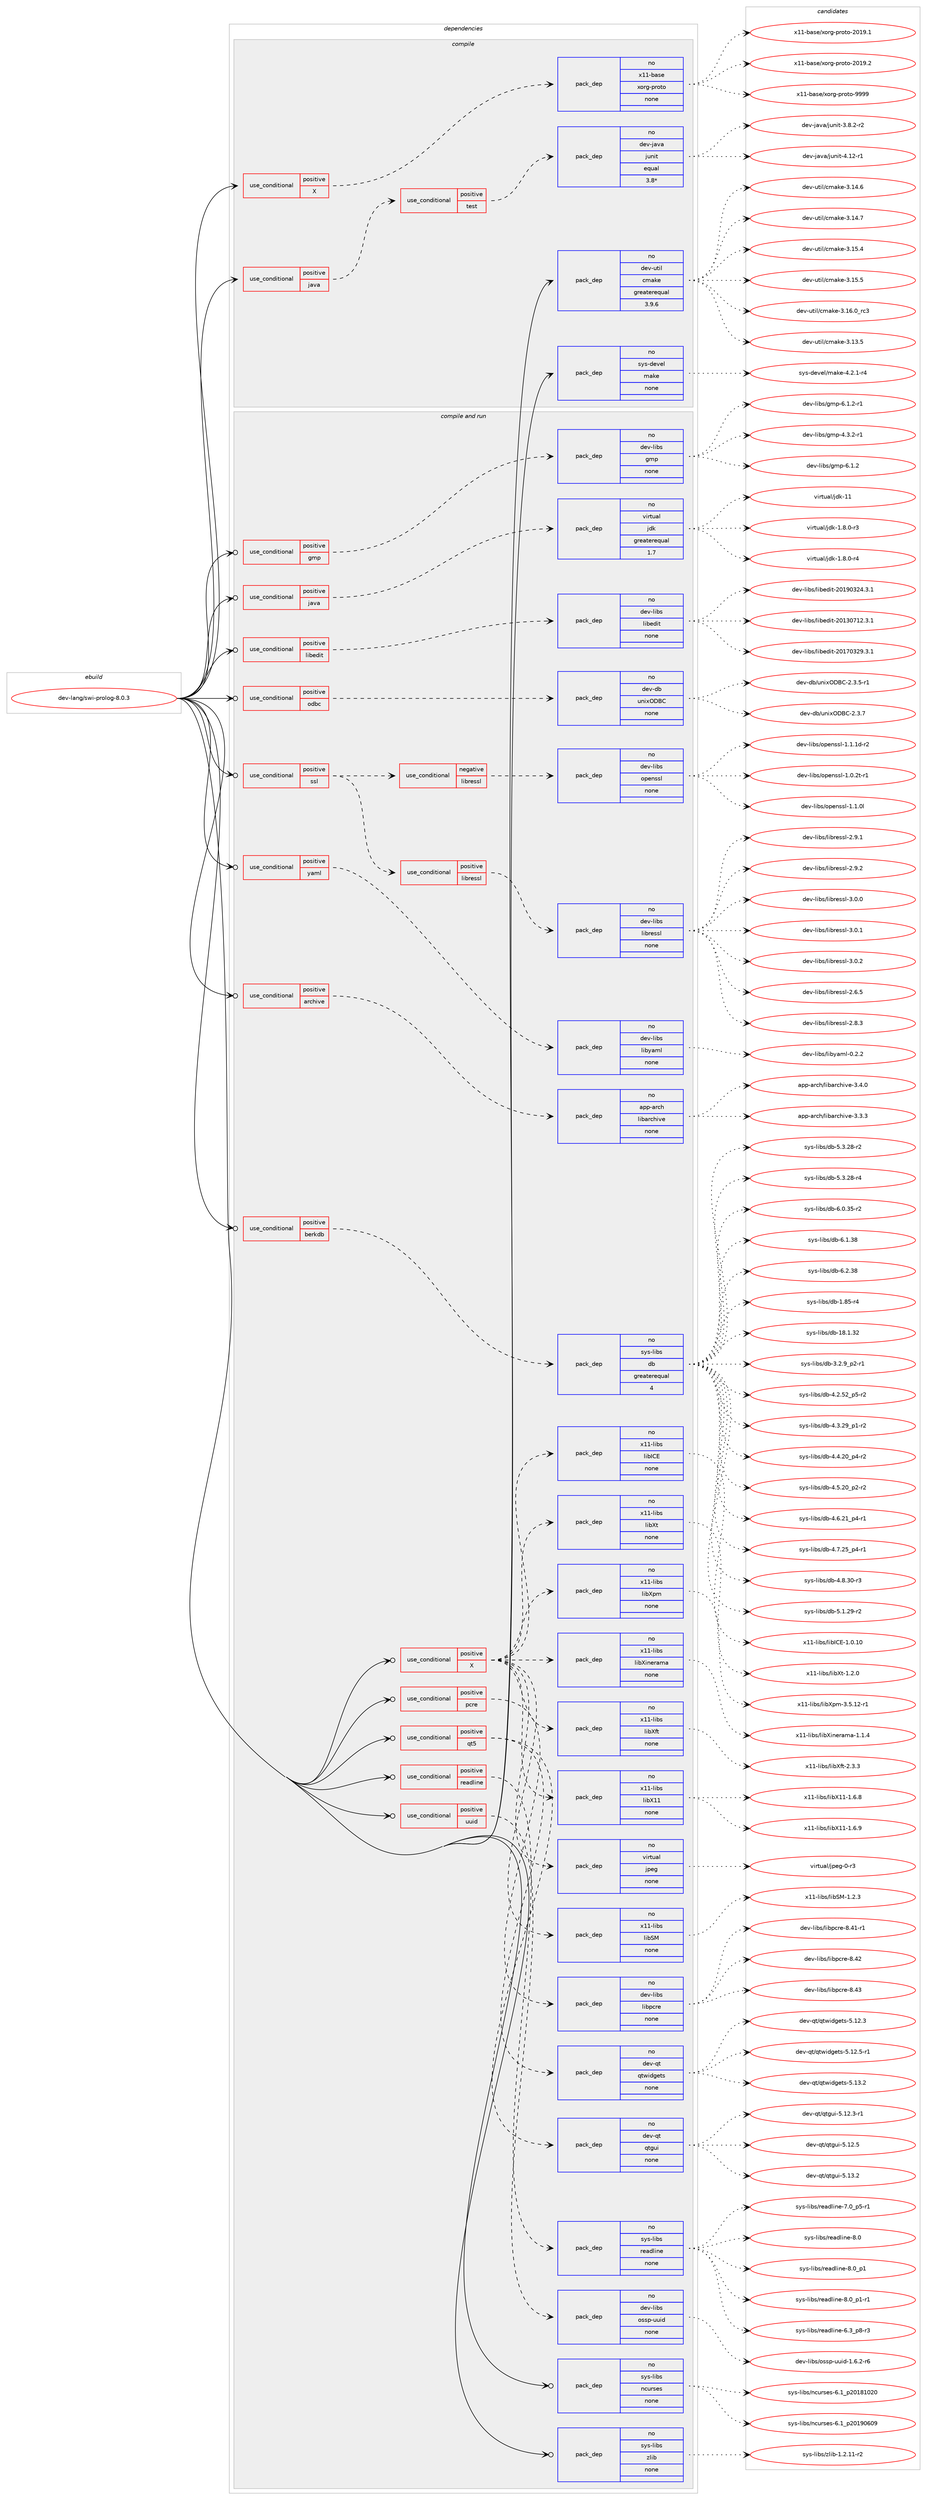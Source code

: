 digraph prolog {

# *************
# Graph options
# *************

newrank=true;
concentrate=true;
compound=true;
graph [rankdir=LR,fontname=Helvetica,fontsize=10,ranksep=1.5];#, ranksep=2.5, nodesep=0.2];
edge  [arrowhead=vee];
node  [fontname=Helvetica,fontsize=10];

# **********
# The ebuild
# **********

subgraph cluster_leftcol {
color=gray;
rank=same;
label=<<i>ebuild</i>>;
id [label="dev-lang/swi-prolog-8.0.3", color=red, width=4, href="../dev-lang/swi-prolog-8.0.3.svg"];
}

# ****************
# The dependencies
# ****************

subgraph cluster_midcol {
color=gray;
label=<<i>dependencies</i>>;
subgraph cluster_compile {
fillcolor="#eeeeee";
style=filled;
label=<<i>compile</i>>;
subgraph cond130826 {
dependency561659 [label=<<TABLE BORDER="0" CELLBORDER="1" CELLSPACING="0" CELLPADDING="4"><TR><TD ROWSPAN="3" CELLPADDING="10">use_conditional</TD></TR><TR><TD>positive</TD></TR><TR><TD>X</TD></TR></TABLE>>, shape=none, color=red];
subgraph pack419495 {
dependency561660 [label=<<TABLE BORDER="0" CELLBORDER="1" CELLSPACING="0" CELLPADDING="4" WIDTH="220"><TR><TD ROWSPAN="6" CELLPADDING="30">pack_dep</TD></TR><TR><TD WIDTH="110">no</TD></TR><TR><TD>x11-base</TD></TR><TR><TD>xorg-proto</TD></TR><TR><TD>none</TD></TR><TR><TD></TD></TR></TABLE>>, shape=none, color=blue];
}
dependency561659:e -> dependency561660:w [weight=20,style="dashed",arrowhead="vee"];
}
id:e -> dependency561659:w [weight=20,style="solid",arrowhead="vee"];
subgraph cond130827 {
dependency561661 [label=<<TABLE BORDER="0" CELLBORDER="1" CELLSPACING="0" CELLPADDING="4"><TR><TD ROWSPAN="3" CELLPADDING="10">use_conditional</TD></TR><TR><TD>positive</TD></TR><TR><TD>java</TD></TR></TABLE>>, shape=none, color=red];
subgraph cond130828 {
dependency561662 [label=<<TABLE BORDER="0" CELLBORDER="1" CELLSPACING="0" CELLPADDING="4"><TR><TD ROWSPAN="3" CELLPADDING="10">use_conditional</TD></TR><TR><TD>positive</TD></TR><TR><TD>test</TD></TR></TABLE>>, shape=none, color=red];
subgraph pack419496 {
dependency561663 [label=<<TABLE BORDER="0" CELLBORDER="1" CELLSPACING="0" CELLPADDING="4" WIDTH="220"><TR><TD ROWSPAN="6" CELLPADDING="30">pack_dep</TD></TR><TR><TD WIDTH="110">no</TD></TR><TR><TD>dev-java</TD></TR><TR><TD>junit</TD></TR><TR><TD>equal</TD></TR><TR><TD>3.8*</TD></TR></TABLE>>, shape=none, color=blue];
}
dependency561662:e -> dependency561663:w [weight=20,style="dashed",arrowhead="vee"];
}
dependency561661:e -> dependency561662:w [weight=20,style="dashed",arrowhead="vee"];
}
id:e -> dependency561661:w [weight=20,style="solid",arrowhead="vee"];
subgraph pack419497 {
dependency561664 [label=<<TABLE BORDER="0" CELLBORDER="1" CELLSPACING="0" CELLPADDING="4" WIDTH="220"><TR><TD ROWSPAN="6" CELLPADDING="30">pack_dep</TD></TR><TR><TD WIDTH="110">no</TD></TR><TR><TD>dev-util</TD></TR><TR><TD>cmake</TD></TR><TR><TD>greaterequal</TD></TR><TR><TD>3.9.6</TD></TR></TABLE>>, shape=none, color=blue];
}
id:e -> dependency561664:w [weight=20,style="solid",arrowhead="vee"];
subgraph pack419498 {
dependency561665 [label=<<TABLE BORDER="0" CELLBORDER="1" CELLSPACING="0" CELLPADDING="4" WIDTH="220"><TR><TD ROWSPAN="6" CELLPADDING="30">pack_dep</TD></TR><TR><TD WIDTH="110">no</TD></TR><TR><TD>sys-devel</TD></TR><TR><TD>make</TD></TR><TR><TD>none</TD></TR><TR><TD></TD></TR></TABLE>>, shape=none, color=blue];
}
id:e -> dependency561665:w [weight=20,style="solid",arrowhead="vee"];
}
subgraph cluster_compileandrun {
fillcolor="#eeeeee";
style=filled;
label=<<i>compile and run</i>>;
subgraph cond130829 {
dependency561666 [label=<<TABLE BORDER="0" CELLBORDER="1" CELLSPACING="0" CELLPADDING="4"><TR><TD ROWSPAN="3" CELLPADDING="10">use_conditional</TD></TR><TR><TD>positive</TD></TR><TR><TD>X</TD></TR></TABLE>>, shape=none, color=red];
subgraph pack419499 {
dependency561667 [label=<<TABLE BORDER="0" CELLBORDER="1" CELLSPACING="0" CELLPADDING="4" WIDTH="220"><TR><TD ROWSPAN="6" CELLPADDING="30">pack_dep</TD></TR><TR><TD WIDTH="110">no</TD></TR><TR><TD>virtual</TD></TR><TR><TD>jpeg</TD></TR><TR><TD>none</TD></TR><TR><TD></TD></TR></TABLE>>, shape=none, color=blue];
}
dependency561666:e -> dependency561667:w [weight=20,style="dashed",arrowhead="vee"];
subgraph pack419500 {
dependency561668 [label=<<TABLE BORDER="0" CELLBORDER="1" CELLSPACING="0" CELLPADDING="4" WIDTH="220"><TR><TD ROWSPAN="6" CELLPADDING="30">pack_dep</TD></TR><TR><TD WIDTH="110">no</TD></TR><TR><TD>x11-libs</TD></TR><TR><TD>libX11</TD></TR><TR><TD>none</TD></TR><TR><TD></TD></TR></TABLE>>, shape=none, color=blue];
}
dependency561666:e -> dependency561668:w [weight=20,style="dashed",arrowhead="vee"];
subgraph pack419501 {
dependency561669 [label=<<TABLE BORDER="0" CELLBORDER="1" CELLSPACING="0" CELLPADDING="4" WIDTH="220"><TR><TD ROWSPAN="6" CELLPADDING="30">pack_dep</TD></TR><TR><TD WIDTH="110">no</TD></TR><TR><TD>x11-libs</TD></TR><TR><TD>libXft</TD></TR><TR><TD>none</TD></TR><TR><TD></TD></TR></TABLE>>, shape=none, color=blue];
}
dependency561666:e -> dependency561669:w [weight=20,style="dashed",arrowhead="vee"];
subgraph pack419502 {
dependency561670 [label=<<TABLE BORDER="0" CELLBORDER="1" CELLSPACING="0" CELLPADDING="4" WIDTH="220"><TR><TD ROWSPAN="6" CELLPADDING="30">pack_dep</TD></TR><TR><TD WIDTH="110">no</TD></TR><TR><TD>x11-libs</TD></TR><TR><TD>libXinerama</TD></TR><TR><TD>none</TD></TR><TR><TD></TD></TR></TABLE>>, shape=none, color=blue];
}
dependency561666:e -> dependency561670:w [weight=20,style="dashed",arrowhead="vee"];
subgraph pack419503 {
dependency561671 [label=<<TABLE BORDER="0" CELLBORDER="1" CELLSPACING="0" CELLPADDING="4" WIDTH="220"><TR><TD ROWSPAN="6" CELLPADDING="30">pack_dep</TD></TR><TR><TD WIDTH="110">no</TD></TR><TR><TD>x11-libs</TD></TR><TR><TD>libXpm</TD></TR><TR><TD>none</TD></TR><TR><TD></TD></TR></TABLE>>, shape=none, color=blue];
}
dependency561666:e -> dependency561671:w [weight=20,style="dashed",arrowhead="vee"];
subgraph pack419504 {
dependency561672 [label=<<TABLE BORDER="0" CELLBORDER="1" CELLSPACING="0" CELLPADDING="4" WIDTH="220"><TR><TD ROWSPAN="6" CELLPADDING="30">pack_dep</TD></TR><TR><TD WIDTH="110">no</TD></TR><TR><TD>x11-libs</TD></TR><TR><TD>libXt</TD></TR><TR><TD>none</TD></TR><TR><TD></TD></TR></TABLE>>, shape=none, color=blue];
}
dependency561666:e -> dependency561672:w [weight=20,style="dashed",arrowhead="vee"];
subgraph pack419505 {
dependency561673 [label=<<TABLE BORDER="0" CELLBORDER="1" CELLSPACING="0" CELLPADDING="4" WIDTH="220"><TR><TD ROWSPAN="6" CELLPADDING="30">pack_dep</TD></TR><TR><TD WIDTH="110">no</TD></TR><TR><TD>x11-libs</TD></TR><TR><TD>libICE</TD></TR><TR><TD>none</TD></TR><TR><TD></TD></TR></TABLE>>, shape=none, color=blue];
}
dependency561666:e -> dependency561673:w [weight=20,style="dashed",arrowhead="vee"];
subgraph pack419506 {
dependency561674 [label=<<TABLE BORDER="0" CELLBORDER="1" CELLSPACING="0" CELLPADDING="4" WIDTH="220"><TR><TD ROWSPAN="6" CELLPADDING="30">pack_dep</TD></TR><TR><TD WIDTH="110">no</TD></TR><TR><TD>x11-libs</TD></TR><TR><TD>libSM</TD></TR><TR><TD>none</TD></TR><TR><TD></TD></TR></TABLE>>, shape=none, color=blue];
}
dependency561666:e -> dependency561674:w [weight=20,style="dashed",arrowhead="vee"];
}
id:e -> dependency561666:w [weight=20,style="solid",arrowhead="odotvee"];
subgraph cond130830 {
dependency561675 [label=<<TABLE BORDER="0" CELLBORDER="1" CELLSPACING="0" CELLPADDING="4"><TR><TD ROWSPAN="3" CELLPADDING="10">use_conditional</TD></TR><TR><TD>positive</TD></TR><TR><TD>archive</TD></TR></TABLE>>, shape=none, color=red];
subgraph pack419507 {
dependency561676 [label=<<TABLE BORDER="0" CELLBORDER="1" CELLSPACING="0" CELLPADDING="4" WIDTH="220"><TR><TD ROWSPAN="6" CELLPADDING="30">pack_dep</TD></TR><TR><TD WIDTH="110">no</TD></TR><TR><TD>app-arch</TD></TR><TR><TD>libarchive</TD></TR><TR><TD>none</TD></TR><TR><TD></TD></TR></TABLE>>, shape=none, color=blue];
}
dependency561675:e -> dependency561676:w [weight=20,style="dashed",arrowhead="vee"];
}
id:e -> dependency561675:w [weight=20,style="solid",arrowhead="odotvee"];
subgraph cond130831 {
dependency561677 [label=<<TABLE BORDER="0" CELLBORDER="1" CELLSPACING="0" CELLPADDING="4"><TR><TD ROWSPAN="3" CELLPADDING="10">use_conditional</TD></TR><TR><TD>positive</TD></TR><TR><TD>berkdb</TD></TR></TABLE>>, shape=none, color=red];
subgraph pack419508 {
dependency561678 [label=<<TABLE BORDER="0" CELLBORDER="1" CELLSPACING="0" CELLPADDING="4" WIDTH="220"><TR><TD ROWSPAN="6" CELLPADDING="30">pack_dep</TD></TR><TR><TD WIDTH="110">no</TD></TR><TR><TD>sys-libs</TD></TR><TR><TD>db</TD></TR><TR><TD>greaterequal</TD></TR><TR><TD>4</TD></TR></TABLE>>, shape=none, color=blue];
}
dependency561677:e -> dependency561678:w [weight=20,style="dashed",arrowhead="vee"];
}
id:e -> dependency561677:w [weight=20,style="solid",arrowhead="odotvee"];
subgraph cond130832 {
dependency561679 [label=<<TABLE BORDER="0" CELLBORDER="1" CELLSPACING="0" CELLPADDING="4"><TR><TD ROWSPAN="3" CELLPADDING="10">use_conditional</TD></TR><TR><TD>positive</TD></TR><TR><TD>gmp</TD></TR></TABLE>>, shape=none, color=red];
subgraph pack419509 {
dependency561680 [label=<<TABLE BORDER="0" CELLBORDER="1" CELLSPACING="0" CELLPADDING="4" WIDTH="220"><TR><TD ROWSPAN="6" CELLPADDING="30">pack_dep</TD></TR><TR><TD WIDTH="110">no</TD></TR><TR><TD>dev-libs</TD></TR><TR><TD>gmp</TD></TR><TR><TD>none</TD></TR><TR><TD></TD></TR></TABLE>>, shape=none, color=blue];
}
dependency561679:e -> dependency561680:w [weight=20,style="dashed",arrowhead="vee"];
}
id:e -> dependency561679:w [weight=20,style="solid",arrowhead="odotvee"];
subgraph cond130833 {
dependency561681 [label=<<TABLE BORDER="0" CELLBORDER="1" CELLSPACING="0" CELLPADDING="4"><TR><TD ROWSPAN="3" CELLPADDING="10">use_conditional</TD></TR><TR><TD>positive</TD></TR><TR><TD>java</TD></TR></TABLE>>, shape=none, color=red];
subgraph pack419510 {
dependency561682 [label=<<TABLE BORDER="0" CELLBORDER="1" CELLSPACING="0" CELLPADDING="4" WIDTH="220"><TR><TD ROWSPAN="6" CELLPADDING="30">pack_dep</TD></TR><TR><TD WIDTH="110">no</TD></TR><TR><TD>virtual</TD></TR><TR><TD>jdk</TD></TR><TR><TD>greaterequal</TD></TR><TR><TD>1.7</TD></TR></TABLE>>, shape=none, color=blue];
}
dependency561681:e -> dependency561682:w [weight=20,style="dashed",arrowhead="vee"];
}
id:e -> dependency561681:w [weight=20,style="solid",arrowhead="odotvee"];
subgraph cond130834 {
dependency561683 [label=<<TABLE BORDER="0" CELLBORDER="1" CELLSPACING="0" CELLPADDING="4"><TR><TD ROWSPAN="3" CELLPADDING="10">use_conditional</TD></TR><TR><TD>positive</TD></TR><TR><TD>libedit</TD></TR></TABLE>>, shape=none, color=red];
subgraph pack419511 {
dependency561684 [label=<<TABLE BORDER="0" CELLBORDER="1" CELLSPACING="0" CELLPADDING="4" WIDTH="220"><TR><TD ROWSPAN="6" CELLPADDING="30">pack_dep</TD></TR><TR><TD WIDTH="110">no</TD></TR><TR><TD>dev-libs</TD></TR><TR><TD>libedit</TD></TR><TR><TD>none</TD></TR><TR><TD></TD></TR></TABLE>>, shape=none, color=blue];
}
dependency561683:e -> dependency561684:w [weight=20,style="dashed",arrowhead="vee"];
}
id:e -> dependency561683:w [weight=20,style="solid",arrowhead="odotvee"];
subgraph cond130835 {
dependency561685 [label=<<TABLE BORDER="0" CELLBORDER="1" CELLSPACING="0" CELLPADDING="4"><TR><TD ROWSPAN="3" CELLPADDING="10">use_conditional</TD></TR><TR><TD>positive</TD></TR><TR><TD>odbc</TD></TR></TABLE>>, shape=none, color=red];
subgraph pack419512 {
dependency561686 [label=<<TABLE BORDER="0" CELLBORDER="1" CELLSPACING="0" CELLPADDING="4" WIDTH="220"><TR><TD ROWSPAN="6" CELLPADDING="30">pack_dep</TD></TR><TR><TD WIDTH="110">no</TD></TR><TR><TD>dev-db</TD></TR><TR><TD>unixODBC</TD></TR><TR><TD>none</TD></TR><TR><TD></TD></TR></TABLE>>, shape=none, color=blue];
}
dependency561685:e -> dependency561686:w [weight=20,style="dashed",arrowhead="vee"];
}
id:e -> dependency561685:w [weight=20,style="solid",arrowhead="odotvee"];
subgraph cond130836 {
dependency561687 [label=<<TABLE BORDER="0" CELLBORDER="1" CELLSPACING="0" CELLPADDING="4"><TR><TD ROWSPAN="3" CELLPADDING="10">use_conditional</TD></TR><TR><TD>positive</TD></TR><TR><TD>pcre</TD></TR></TABLE>>, shape=none, color=red];
subgraph pack419513 {
dependency561688 [label=<<TABLE BORDER="0" CELLBORDER="1" CELLSPACING="0" CELLPADDING="4" WIDTH="220"><TR><TD ROWSPAN="6" CELLPADDING="30">pack_dep</TD></TR><TR><TD WIDTH="110">no</TD></TR><TR><TD>dev-libs</TD></TR><TR><TD>libpcre</TD></TR><TR><TD>none</TD></TR><TR><TD></TD></TR></TABLE>>, shape=none, color=blue];
}
dependency561687:e -> dependency561688:w [weight=20,style="dashed",arrowhead="vee"];
}
id:e -> dependency561687:w [weight=20,style="solid",arrowhead="odotvee"];
subgraph cond130837 {
dependency561689 [label=<<TABLE BORDER="0" CELLBORDER="1" CELLSPACING="0" CELLPADDING="4"><TR><TD ROWSPAN="3" CELLPADDING="10">use_conditional</TD></TR><TR><TD>positive</TD></TR><TR><TD>qt5</TD></TR></TABLE>>, shape=none, color=red];
subgraph pack419514 {
dependency561690 [label=<<TABLE BORDER="0" CELLBORDER="1" CELLSPACING="0" CELLPADDING="4" WIDTH="220"><TR><TD ROWSPAN="6" CELLPADDING="30">pack_dep</TD></TR><TR><TD WIDTH="110">no</TD></TR><TR><TD>dev-qt</TD></TR><TR><TD>qtwidgets</TD></TR><TR><TD>none</TD></TR><TR><TD></TD></TR></TABLE>>, shape=none, color=blue];
}
dependency561689:e -> dependency561690:w [weight=20,style="dashed",arrowhead="vee"];
subgraph pack419515 {
dependency561691 [label=<<TABLE BORDER="0" CELLBORDER="1" CELLSPACING="0" CELLPADDING="4" WIDTH="220"><TR><TD ROWSPAN="6" CELLPADDING="30">pack_dep</TD></TR><TR><TD WIDTH="110">no</TD></TR><TR><TD>dev-qt</TD></TR><TR><TD>qtgui</TD></TR><TR><TD>none</TD></TR><TR><TD></TD></TR></TABLE>>, shape=none, color=blue];
}
dependency561689:e -> dependency561691:w [weight=20,style="dashed",arrowhead="vee"];
}
id:e -> dependency561689:w [weight=20,style="solid",arrowhead="odotvee"];
subgraph cond130838 {
dependency561692 [label=<<TABLE BORDER="0" CELLBORDER="1" CELLSPACING="0" CELLPADDING="4"><TR><TD ROWSPAN="3" CELLPADDING="10">use_conditional</TD></TR><TR><TD>positive</TD></TR><TR><TD>readline</TD></TR></TABLE>>, shape=none, color=red];
subgraph pack419516 {
dependency561693 [label=<<TABLE BORDER="0" CELLBORDER="1" CELLSPACING="0" CELLPADDING="4" WIDTH="220"><TR><TD ROWSPAN="6" CELLPADDING="30">pack_dep</TD></TR><TR><TD WIDTH="110">no</TD></TR><TR><TD>sys-libs</TD></TR><TR><TD>readline</TD></TR><TR><TD>none</TD></TR><TR><TD></TD></TR></TABLE>>, shape=none, color=blue];
}
dependency561692:e -> dependency561693:w [weight=20,style="dashed",arrowhead="vee"];
}
id:e -> dependency561692:w [weight=20,style="solid",arrowhead="odotvee"];
subgraph cond130839 {
dependency561694 [label=<<TABLE BORDER="0" CELLBORDER="1" CELLSPACING="0" CELLPADDING="4"><TR><TD ROWSPAN="3" CELLPADDING="10">use_conditional</TD></TR><TR><TD>positive</TD></TR><TR><TD>ssl</TD></TR></TABLE>>, shape=none, color=red];
subgraph cond130840 {
dependency561695 [label=<<TABLE BORDER="0" CELLBORDER="1" CELLSPACING="0" CELLPADDING="4"><TR><TD ROWSPAN="3" CELLPADDING="10">use_conditional</TD></TR><TR><TD>negative</TD></TR><TR><TD>libressl</TD></TR></TABLE>>, shape=none, color=red];
subgraph pack419517 {
dependency561696 [label=<<TABLE BORDER="0" CELLBORDER="1" CELLSPACING="0" CELLPADDING="4" WIDTH="220"><TR><TD ROWSPAN="6" CELLPADDING="30">pack_dep</TD></TR><TR><TD WIDTH="110">no</TD></TR><TR><TD>dev-libs</TD></TR><TR><TD>openssl</TD></TR><TR><TD>none</TD></TR><TR><TD></TD></TR></TABLE>>, shape=none, color=blue];
}
dependency561695:e -> dependency561696:w [weight=20,style="dashed",arrowhead="vee"];
}
dependency561694:e -> dependency561695:w [weight=20,style="dashed",arrowhead="vee"];
subgraph cond130841 {
dependency561697 [label=<<TABLE BORDER="0" CELLBORDER="1" CELLSPACING="0" CELLPADDING="4"><TR><TD ROWSPAN="3" CELLPADDING="10">use_conditional</TD></TR><TR><TD>positive</TD></TR><TR><TD>libressl</TD></TR></TABLE>>, shape=none, color=red];
subgraph pack419518 {
dependency561698 [label=<<TABLE BORDER="0" CELLBORDER="1" CELLSPACING="0" CELLPADDING="4" WIDTH="220"><TR><TD ROWSPAN="6" CELLPADDING="30">pack_dep</TD></TR><TR><TD WIDTH="110">no</TD></TR><TR><TD>dev-libs</TD></TR><TR><TD>libressl</TD></TR><TR><TD>none</TD></TR><TR><TD></TD></TR></TABLE>>, shape=none, color=blue];
}
dependency561697:e -> dependency561698:w [weight=20,style="dashed",arrowhead="vee"];
}
dependency561694:e -> dependency561697:w [weight=20,style="dashed",arrowhead="vee"];
}
id:e -> dependency561694:w [weight=20,style="solid",arrowhead="odotvee"];
subgraph cond130842 {
dependency561699 [label=<<TABLE BORDER="0" CELLBORDER="1" CELLSPACING="0" CELLPADDING="4"><TR><TD ROWSPAN="3" CELLPADDING="10">use_conditional</TD></TR><TR><TD>positive</TD></TR><TR><TD>uuid</TD></TR></TABLE>>, shape=none, color=red];
subgraph pack419519 {
dependency561700 [label=<<TABLE BORDER="0" CELLBORDER="1" CELLSPACING="0" CELLPADDING="4" WIDTH="220"><TR><TD ROWSPAN="6" CELLPADDING="30">pack_dep</TD></TR><TR><TD WIDTH="110">no</TD></TR><TR><TD>dev-libs</TD></TR><TR><TD>ossp-uuid</TD></TR><TR><TD>none</TD></TR><TR><TD></TD></TR></TABLE>>, shape=none, color=blue];
}
dependency561699:e -> dependency561700:w [weight=20,style="dashed",arrowhead="vee"];
}
id:e -> dependency561699:w [weight=20,style="solid",arrowhead="odotvee"];
subgraph cond130843 {
dependency561701 [label=<<TABLE BORDER="0" CELLBORDER="1" CELLSPACING="0" CELLPADDING="4"><TR><TD ROWSPAN="3" CELLPADDING="10">use_conditional</TD></TR><TR><TD>positive</TD></TR><TR><TD>yaml</TD></TR></TABLE>>, shape=none, color=red];
subgraph pack419520 {
dependency561702 [label=<<TABLE BORDER="0" CELLBORDER="1" CELLSPACING="0" CELLPADDING="4" WIDTH="220"><TR><TD ROWSPAN="6" CELLPADDING="30">pack_dep</TD></TR><TR><TD WIDTH="110">no</TD></TR><TR><TD>dev-libs</TD></TR><TR><TD>libyaml</TD></TR><TR><TD>none</TD></TR><TR><TD></TD></TR></TABLE>>, shape=none, color=blue];
}
dependency561701:e -> dependency561702:w [weight=20,style="dashed",arrowhead="vee"];
}
id:e -> dependency561701:w [weight=20,style="solid",arrowhead="odotvee"];
subgraph pack419521 {
dependency561703 [label=<<TABLE BORDER="0" CELLBORDER="1" CELLSPACING="0" CELLPADDING="4" WIDTH="220"><TR><TD ROWSPAN="6" CELLPADDING="30">pack_dep</TD></TR><TR><TD WIDTH="110">no</TD></TR><TR><TD>sys-libs</TD></TR><TR><TD>ncurses</TD></TR><TR><TD>none</TD></TR><TR><TD></TD></TR></TABLE>>, shape=none, color=blue];
}
id:e -> dependency561703:w [weight=20,style="solid",arrowhead="odotvee"];
subgraph pack419522 {
dependency561704 [label=<<TABLE BORDER="0" CELLBORDER="1" CELLSPACING="0" CELLPADDING="4" WIDTH="220"><TR><TD ROWSPAN="6" CELLPADDING="30">pack_dep</TD></TR><TR><TD WIDTH="110">no</TD></TR><TR><TD>sys-libs</TD></TR><TR><TD>zlib</TD></TR><TR><TD>none</TD></TR><TR><TD></TD></TR></TABLE>>, shape=none, color=blue];
}
id:e -> dependency561704:w [weight=20,style="solid",arrowhead="odotvee"];
}
subgraph cluster_run {
fillcolor="#eeeeee";
style=filled;
label=<<i>run</i>>;
}
}

# **************
# The candidates
# **************

subgraph cluster_choices {
rank=same;
color=gray;
label=<<i>candidates</i>>;

subgraph choice419495 {
color=black;
nodesep=1;
choice1204949459897115101471201111141034511211411111611145504849574649 [label="x11-base/xorg-proto-2019.1", color=red, width=4,href="../x11-base/xorg-proto-2019.1.svg"];
choice1204949459897115101471201111141034511211411111611145504849574650 [label="x11-base/xorg-proto-2019.2", color=red, width=4,href="../x11-base/xorg-proto-2019.2.svg"];
choice120494945989711510147120111114103451121141111161114557575757 [label="x11-base/xorg-proto-9999", color=red, width=4,href="../x11-base/xorg-proto-9999.svg"];
dependency561660:e -> choice1204949459897115101471201111141034511211411111611145504849574649:w [style=dotted,weight="100"];
dependency561660:e -> choice1204949459897115101471201111141034511211411111611145504849574650:w [style=dotted,weight="100"];
dependency561660:e -> choice120494945989711510147120111114103451121141111161114557575757:w [style=dotted,weight="100"];
}
subgraph choice419496 {
color=black;
nodesep=1;
choice100101118451069711897471061171101051164551465646504511450 [label="dev-java/junit-3.8.2-r2", color=red, width=4,href="../dev-java/junit-3.8.2-r2.svg"];
choice1001011184510697118974710611711010511645524649504511449 [label="dev-java/junit-4.12-r1", color=red, width=4,href="../dev-java/junit-4.12-r1.svg"];
dependency561663:e -> choice100101118451069711897471061171101051164551465646504511450:w [style=dotted,weight="100"];
dependency561663:e -> choice1001011184510697118974710611711010511645524649504511449:w [style=dotted,weight="100"];
}
subgraph choice419497 {
color=black;
nodesep=1;
choice1001011184511711610510847991099710710145514649514653 [label="dev-util/cmake-3.13.5", color=red, width=4,href="../dev-util/cmake-3.13.5.svg"];
choice1001011184511711610510847991099710710145514649524654 [label="dev-util/cmake-3.14.6", color=red, width=4,href="../dev-util/cmake-3.14.6.svg"];
choice1001011184511711610510847991099710710145514649524655 [label="dev-util/cmake-3.14.7", color=red, width=4,href="../dev-util/cmake-3.14.7.svg"];
choice1001011184511711610510847991099710710145514649534652 [label="dev-util/cmake-3.15.4", color=red, width=4,href="../dev-util/cmake-3.15.4.svg"];
choice1001011184511711610510847991099710710145514649534653 [label="dev-util/cmake-3.15.5", color=red, width=4,href="../dev-util/cmake-3.15.5.svg"];
choice1001011184511711610510847991099710710145514649544648951149951 [label="dev-util/cmake-3.16.0_rc3", color=red, width=4,href="../dev-util/cmake-3.16.0_rc3.svg"];
dependency561664:e -> choice1001011184511711610510847991099710710145514649514653:w [style=dotted,weight="100"];
dependency561664:e -> choice1001011184511711610510847991099710710145514649524654:w [style=dotted,weight="100"];
dependency561664:e -> choice1001011184511711610510847991099710710145514649524655:w [style=dotted,weight="100"];
dependency561664:e -> choice1001011184511711610510847991099710710145514649534652:w [style=dotted,weight="100"];
dependency561664:e -> choice1001011184511711610510847991099710710145514649534653:w [style=dotted,weight="100"];
dependency561664:e -> choice1001011184511711610510847991099710710145514649544648951149951:w [style=dotted,weight="100"];
}
subgraph choice419498 {
color=black;
nodesep=1;
choice1151211154510010111810110847109971071014552465046494511452 [label="sys-devel/make-4.2.1-r4", color=red, width=4,href="../sys-devel/make-4.2.1-r4.svg"];
dependency561665:e -> choice1151211154510010111810110847109971071014552465046494511452:w [style=dotted,weight="100"];
}
subgraph choice419499 {
color=black;
nodesep=1;
choice118105114116117971084710611210110345484511451 [label="virtual/jpeg-0-r3", color=red, width=4,href="../virtual/jpeg-0-r3.svg"];
dependency561667:e -> choice118105114116117971084710611210110345484511451:w [style=dotted,weight="100"];
}
subgraph choice419500 {
color=black;
nodesep=1;
choice120494945108105981154710810598884949454946544656 [label="x11-libs/libX11-1.6.8", color=red, width=4,href="../x11-libs/libX11-1.6.8.svg"];
choice120494945108105981154710810598884949454946544657 [label="x11-libs/libX11-1.6.9", color=red, width=4,href="../x11-libs/libX11-1.6.9.svg"];
dependency561668:e -> choice120494945108105981154710810598884949454946544656:w [style=dotted,weight="100"];
dependency561668:e -> choice120494945108105981154710810598884949454946544657:w [style=dotted,weight="100"];
}
subgraph choice419501 {
color=black;
nodesep=1;
choice12049494510810598115471081059888102116455046514651 [label="x11-libs/libXft-2.3.3", color=red, width=4,href="../x11-libs/libXft-2.3.3.svg"];
dependency561669:e -> choice12049494510810598115471081059888102116455046514651:w [style=dotted,weight="100"];
}
subgraph choice419502 {
color=black;
nodesep=1;
choice120494945108105981154710810598881051101011149710997454946494652 [label="x11-libs/libXinerama-1.1.4", color=red, width=4,href="../x11-libs/libXinerama-1.1.4.svg"];
dependency561670:e -> choice120494945108105981154710810598881051101011149710997454946494652:w [style=dotted,weight="100"];
}
subgraph choice419503 {
color=black;
nodesep=1;
choice12049494510810598115471081059888112109455146534649504511449 [label="x11-libs/libXpm-3.5.12-r1", color=red, width=4,href="../x11-libs/libXpm-3.5.12-r1.svg"];
dependency561671:e -> choice12049494510810598115471081059888112109455146534649504511449:w [style=dotted,weight="100"];
}
subgraph choice419504 {
color=black;
nodesep=1;
choice12049494510810598115471081059888116454946504648 [label="x11-libs/libXt-1.2.0", color=red, width=4,href="../x11-libs/libXt-1.2.0.svg"];
dependency561672:e -> choice12049494510810598115471081059888116454946504648:w [style=dotted,weight="100"];
}
subgraph choice419505 {
color=black;
nodesep=1;
choice12049494510810598115471081059873676945494648464948 [label="x11-libs/libICE-1.0.10", color=red, width=4,href="../x11-libs/libICE-1.0.10.svg"];
dependency561673:e -> choice12049494510810598115471081059873676945494648464948:w [style=dotted,weight="100"];
}
subgraph choice419506 {
color=black;
nodesep=1;
choice1204949451081059811547108105988377454946504651 [label="x11-libs/libSM-1.2.3", color=red, width=4,href="../x11-libs/libSM-1.2.3.svg"];
dependency561674:e -> choice1204949451081059811547108105988377454946504651:w [style=dotted,weight="100"];
}
subgraph choice419507 {
color=black;
nodesep=1;
choice9711211245971149910447108105989711499104105118101455146514651 [label="app-arch/libarchive-3.3.3", color=red, width=4,href="../app-arch/libarchive-3.3.3.svg"];
choice9711211245971149910447108105989711499104105118101455146524648 [label="app-arch/libarchive-3.4.0", color=red, width=4,href="../app-arch/libarchive-3.4.0.svg"];
dependency561676:e -> choice9711211245971149910447108105989711499104105118101455146514651:w [style=dotted,weight="100"];
dependency561676:e -> choice9711211245971149910447108105989711499104105118101455146524648:w [style=dotted,weight="100"];
}
subgraph choice419508 {
color=black;
nodesep=1;
choice1151211154510810598115471009845494656534511452 [label="sys-libs/db-1.85-r4", color=red, width=4,href="../sys-libs/db-1.85-r4.svg"];
choice115121115451081059811547100984549564649465150 [label="sys-libs/db-18.1.32", color=red, width=4,href="../sys-libs/db-18.1.32.svg"];
choice1151211154510810598115471009845514650465795112504511449 [label="sys-libs/db-3.2.9_p2-r1", color=red, width=4,href="../sys-libs/db-3.2.9_p2-r1.svg"];
choice115121115451081059811547100984552465046535095112534511450 [label="sys-libs/db-4.2.52_p5-r2", color=red, width=4,href="../sys-libs/db-4.2.52_p5-r2.svg"];
choice115121115451081059811547100984552465146505795112494511450 [label="sys-libs/db-4.3.29_p1-r2", color=red, width=4,href="../sys-libs/db-4.3.29_p1-r2.svg"];
choice115121115451081059811547100984552465246504895112524511450 [label="sys-libs/db-4.4.20_p4-r2", color=red, width=4,href="../sys-libs/db-4.4.20_p4-r2.svg"];
choice115121115451081059811547100984552465346504895112504511450 [label="sys-libs/db-4.5.20_p2-r2", color=red, width=4,href="../sys-libs/db-4.5.20_p2-r2.svg"];
choice115121115451081059811547100984552465446504995112524511449 [label="sys-libs/db-4.6.21_p4-r1", color=red, width=4,href="../sys-libs/db-4.6.21_p4-r1.svg"];
choice115121115451081059811547100984552465546505395112524511449 [label="sys-libs/db-4.7.25_p4-r1", color=red, width=4,href="../sys-libs/db-4.7.25_p4-r1.svg"];
choice11512111545108105981154710098455246564651484511451 [label="sys-libs/db-4.8.30-r3", color=red, width=4,href="../sys-libs/db-4.8.30-r3.svg"];
choice11512111545108105981154710098455346494650574511450 [label="sys-libs/db-5.1.29-r2", color=red, width=4,href="../sys-libs/db-5.1.29-r2.svg"];
choice11512111545108105981154710098455346514650564511450 [label="sys-libs/db-5.3.28-r2", color=red, width=4,href="../sys-libs/db-5.3.28-r2.svg"];
choice11512111545108105981154710098455346514650564511452 [label="sys-libs/db-5.3.28-r4", color=red, width=4,href="../sys-libs/db-5.3.28-r4.svg"];
choice11512111545108105981154710098455446484651534511450 [label="sys-libs/db-6.0.35-r2", color=red, width=4,href="../sys-libs/db-6.0.35-r2.svg"];
choice1151211154510810598115471009845544649465156 [label="sys-libs/db-6.1.38", color=red, width=4,href="../sys-libs/db-6.1.38.svg"];
choice1151211154510810598115471009845544650465156 [label="sys-libs/db-6.2.38", color=red, width=4,href="../sys-libs/db-6.2.38.svg"];
dependency561678:e -> choice1151211154510810598115471009845494656534511452:w [style=dotted,weight="100"];
dependency561678:e -> choice115121115451081059811547100984549564649465150:w [style=dotted,weight="100"];
dependency561678:e -> choice1151211154510810598115471009845514650465795112504511449:w [style=dotted,weight="100"];
dependency561678:e -> choice115121115451081059811547100984552465046535095112534511450:w [style=dotted,weight="100"];
dependency561678:e -> choice115121115451081059811547100984552465146505795112494511450:w [style=dotted,weight="100"];
dependency561678:e -> choice115121115451081059811547100984552465246504895112524511450:w [style=dotted,weight="100"];
dependency561678:e -> choice115121115451081059811547100984552465346504895112504511450:w [style=dotted,weight="100"];
dependency561678:e -> choice115121115451081059811547100984552465446504995112524511449:w [style=dotted,weight="100"];
dependency561678:e -> choice115121115451081059811547100984552465546505395112524511449:w [style=dotted,weight="100"];
dependency561678:e -> choice11512111545108105981154710098455246564651484511451:w [style=dotted,weight="100"];
dependency561678:e -> choice11512111545108105981154710098455346494650574511450:w [style=dotted,weight="100"];
dependency561678:e -> choice11512111545108105981154710098455346514650564511450:w [style=dotted,weight="100"];
dependency561678:e -> choice11512111545108105981154710098455346514650564511452:w [style=dotted,weight="100"];
dependency561678:e -> choice11512111545108105981154710098455446484651534511450:w [style=dotted,weight="100"];
dependency561678:e -> choice1151211154510810598115471009845544649465156:w [style=dotted,weight="100"];
dependency561678:e -> choice1151211154510810598115471009845544650465156:w [style=dotted,weight="100"];
}
subgraph choice419509 {
color=black;
nodesep=1;
choice1001011184510810598115471031091124552465146504511449 [label="dev-libs/gmp-4.3.2-r1", color=red, width=4,href="../dev-libs/gmp-4.3.2-r1.svg"];
choice100101118451081059811547103109112455446494650 [label="dev-libs/gmp-6.1.2", color=red, width=4,href="../dev-libs/gmp-6.1.2.svg"];
choice1001011184510810598115471031091124554464946504511449 [label="dev-libs/gmp-6.1.2-r1", color=red, width=4,href="../dev-libs/gmp-6.1.2-r1.svg"];
dependency561680:e -> choice1001011184510810598115471031091124552465146504511449:w [style=dotted,weight="100"];
dependency561680:e -> choice100101118451081059811547103109112455446494650:w [style=dotted,weight="100"];
dependency561680:e -> choice1001011184510810598115471031091124554464946504511449:w [style=dotted,weight="100"];
}
subgraph choice419510 {
color=black;
nodesep=1;
choice11810511411611797108471061001074549465646484511451 [label="virtual/jdk-1.8.0-r3", color=red, width=4,href="../virtual/jdk-1.8.0-r3.svg"];
choice11810511411611797108471061001074549465646484511452 [label="virtual/jdk-1.8.0-r4", color=red, width=4,href="../virtual/jdk-1.8.0-r4.svg"];
choice1181051141161179710847106100107454949 [label="virtual/jdk-11", color=red, width=4,href="../virtual/jdk-11.svg"];
dependency561682:e -> choice11810511411611797108471061001074549465646484511451:w [style=dotted,weight="100"];
dependency561682:e -> choice11810511411611797108471061001074549465646484511452:w [style=dotted,weight="100"];
dependency561682:e -> choice1181051141161179710847106100107454949:w [style=dotted,weight="100"];
}
subgraph choice419511 {
color=black;
nodesep=1;
choice1001011184510810598115471081059810110010511645504849514855495046514649 [label="dev-libs/libedit-20130712.3.1", color=red, width=4,href="../dev-libs/libedit-20130712.3.1.svg"];
choice1001011184510810598115471081059810110010511645504849554851505746514649 [label="dev-libs/libedit-20170329.3.1", color=red, width=4,href="../dev-libs/libedit-20170329.3.1.svg"];
choice1001011184510810598115471081059810110010511645504849574851505246514649 [label="dev-libs/libedit-20190324.3.1", color=red, width=4,href="../dev-libs/libedit-20190324.3.1.svg"];
dependency561684:e -> choice1001011184510810598115471081059810110010511645504849514855495046514649:w [style=dotted,weight="100"];
dependency561684:e -> choice1001011184510810598115471081059810110010511645504849554851505746514649:w [style=dotted,weight="100"];
dependency561684:e -> choice1001011184510810598115471081059810110010511645504849574851505246514649:w [style=dotted,weight="100"];
}
subgraph choice419512 {
color=black;
nodesep=1;
choice100101118451009847117110105120796866674550465146534511449 [label="dev-db/unixODBC-2.3.5-r1", color=red, width=4,href="../dev-db/unixODBC-2.3.5-r1.svg"];
choice10010111845100984711711010512079686667455046514655 [label="dev-db/unixODBC-2.3.7", color=red, width=4,href="../dev-db/unixODBC-2.3.7.svg"];
dependency561686:e -> choice100101118451009847117110105120796866674550465146534511449:w [style=dotted,weight="100"];
dependency561686:e -> choice10010111845100984711711010512079686667455046514655:w [style=dotted,weight="100"];
}
subgraph choice419513 {
color=black;
nodesep=1;
choice100101118451081059811547108105981129911410145564652494511449 [label="dev-libs/libpcre-8.41-r1", color=red, width=4,href="../dev-libs/libpcre-8.41-r1.svg"];
choice10010111845108105981154710810598112991141014556465250 [label="dev-libs/libpcre-8.42", color=red, width=4,href="../dev-libs/libpcre-8.42.svg"];
choice10010111845108105981154710810598112991141014556465251 [label="dev-libs/libpcre-8.43", color=red, width=4,href="../dev-libs/libpcre-8.43.svg"];
dependency561688:e -> choice100101118451081059811547108105981129911410145564652494511449:w [style=dotted,weight="100"];
dependency561688:e -> choice10010111845108105981154710810598112991141014556465250:w [style=dotted,weight="100"];
dependency561688:e -> choice10010111845108105981154710810598112991141014556465251:w [style=dotted,weight="100"];
}
subgraph choice419514 {
color=black;
nodesep=1;
choice100101118451131164711311611910510010310111611545534649504651 [label="dev-qt/qtwidgets-5.12.3", color=red, width=4,href="../dev-qt/qtwidgets-5.12.3.svg"];
choice1001011184511311647113116119105100103101116115455346495046534511449 [label="dev-qt/qtwidgets-5.12.5-r1", color=red, width=4,href="../dev-qt/qtwidgets-5.12.5-r1.svg"];
choice100101118451131164711311611910510010310111611545534649514650 [label="dev-qt/qtwidgets-5.13.2", color=red, width=4,href="../dev-qt/qtwidgets-5.13.2.svg"];
dependency561690:e -> choice100101118451131164711311611910510010310111611545534649504651:w [style=dotted,weight="100"];
dependency561690:e -> choice1001011184511311647113116119105100103101116115455346495046534511449:w [style=dotted,weight="100"];
dependency561690:e -> choice100101118451131164711311611910510010310111611545534649514650:w [style=dotted,weight="100"];
}
subgraph choice419515 {
color=black;
nodesep=1;
choice1001011184511311647113116103117105455346495046514511449 [label="dev-qt/qtgui-5.12.3-r1", color=red, width=4,href="../dev-qt/qtgui-5.12.3-r1.svg"];
choice100101118451131164711311610311710545534649504653 [label="dev-qt/qtgui-5.12.5", color=red, width=4,href="../dev-qt/qtgui-5.12.5.svg"];
choice100101118451131164711311610311710545534649514650 [label="dev-qt/qtgui-5.13.2", color=red, width=4,href="../dev-qt/qtgui-5.13.2.svg"];
dependency561691:e -> choice1001011184511311647113116103117105455346495046514511449:w [style=dotted,weight="100"];
dependency561691:e -> choice100101118451131164711311610311710545534649504653:w [style=dotted,weight="100"];
dependency561691:e -> choice100101118451131164711311610311710545534649514650:w [style=dotted,weight="100"];
}
subgraph choice419516 {
color=black;
nodesep=1;
choice115121115451081059811547114101971001081051101014554465195112564511451 [label="sys-libs/readline-6.3_p8-r3", color=red, width=4,href="../sys-libs/readline-6.3_p8-r3.svg"];
choice115121115451081059811547114101971001081051101014555464895112534511449 [label="sys-libs/readline-7.0_p5-r1", color=red, width=4,href="../sys-libs/readline-7.0_p5-r1.svg"];
choice1151211154510810598115471141019710010810511010145564648 [label="sys-libs/readline-8.0", color=red, width=4,href="../sys-libs/readline-8.0.svg"];
choice11512111545108105981154711410197100108105110101455646489511249 [label="sys-libs/readline-8.0_p1", color=red, width=4,href="../sys-libs/readline-8.0_p1.svg"];
choice115121115451081059811547114101971001081051101014556464895112494511449 [label="sys-libs/readline-8.0_p1-r1", color=red, width=4,href="../sys-libs/readline-8.0_p1-r1.svg"];
dependency561693:e -> choice115121115451081059811547114101971001081051101014554465195112564511451:w [style=dotted,weight="100"];
dependency561693:e -> choice115121115451081059811547114101971001081051101014555464895112534511449:w [style=dotted,weight="100"];
dependency561693:e -> choice1151211154510810598115471141019710010810511010145564648:w [style=dotted,weight="100"];
dependency561693:e -> choice11512111545108105981154711410197100108105110101455646489511249:w [style=dotted,weight="100"];
dependency561693:e -> choice115121115451081059811547114101971001081051101014556464895112494511449:w [style=dotted,weight="100"];
}
subgraph choice419517 {
color=black;
nodesep=1;
choice1001011184510810598115471111121011101151151084549464846501164511449 [label="dev-libs/openssl-1.0.2t-r1", color=red, width=4,href="../dev-libs/openssl-1.0.2t-r1.svg"];
choice100101118451081059811547111112101110115115108454946494648108 [label="dev-libs/openssl-1.1.0l", color=red, width=4,href="../dev-libs/openssl-1.1.0l.svg"];
choice1001011184510810598115471111121011101151151084549464946491004511450 [label="dev-libs/openssl-1.1.1d-r2", color=red, width=4,href="../dev-libs/openssl-1.1.1d-r2.svg"];
dependency561696:e -> choice1001011184510810598115471111121011101151151084549464846501164511449:w [style=dotted,weight="100"];
dependency561696:e -> choice100101118451081059811547111112101110115115108454946494648108:w [style=dotted,weight="100"];
dependency561696:e -> choice1001011184510810598115471111121011101151151084549464946491004511450:w [style=dotted,weight="100"];
}
subgraph choice419518 {
color=black;
nodesep=1;
choice10010111845108105981154710810598114101115115108455046544653 [label="dev-libs/libressl-2.6.5", color=red, width=4,href="../dev-libs/libressl-2.6.5.svg"];
choice10010111845108105981154710810598114101115115108455046564651 [label="dev-libs/libressl-2.8.3", color=red, width=4,href="../dev-libs/libressl-2.8.3.svg"];
choice10010111845108105981154710810598114101115115108455046574649 [label="dev-libs/libressl-2.9.1", color=red, width=4,href="../dev-libs/libressl-2.9.1.svg"];
choice10010111845108105981154710810598114101115115108455046574650 [label="dev-libs/libressl-2.9.2", color=red, width=4,href="../dev-libs/libressl-2.9.2.svg"];
choice10010111845108105981154710810598114101115115108455146484648 [label="dev-libs/libressl-3.0.0", color=red, width=4,href="../dev-libs/libressl-3.0.0.svg"];
choice10010111845108105981154710810598114101115115108455146484649 [label="dev-libs/libressl-3.0.1", color=red, width=4,href="../dev-libs/libressl-3.0.1.svg"];
choice10010111845108105981154710810598114101115115108455146484650 [label="dev-libs/libressl-3.0.2", color=red, width=4,href="../dev-libs/libressl-3.0.2.svg"];
dependency561698:e -> choice10010111845108105981154710810598114101115115108455046544653:w [style=dotted,weight="100"];
dependency561698:e -> choice10010111845108105981154710810598114101115115108455046564651:w [style=dotted,weight="100"];
dependency561698:e -> choice10010111845108105981154710810598114101115115108455046574649:w [style=dotted,weight="100"];
dependency561698:e -> choice10010111845108105981154710810598114101115115108455046574650:w [style=dotted,weight="100"];
dependency561698:e -> choice10010111845108105981154710810598114101115115108455146484648:w [style=dotted,weight="100"];
dependency561698:e -> choice10010111845108105981154710810598114101115115108455146484649:w [style=dotted,weight="100"];
dependency561698:e -> choice10010111845108105981154710810598114101115115108455146484650:w [style=dotted,weight="100"];
}
subgraph choice419519 {
color=black;
nodesep=1;
choice100101118451081059811547111115115112451171171051004549465446504511454 [label="dev-libs/ossp-uuid-1.6.2-r6", color=red, width=4,href="../dev-libs/ossp-uuid-1.6.2-r6.svg"];
dependency561700:e -> choice100101118451081059811547111115115112451171171051004549465446504511454:w [style=dotted,weight="100"];
}
subgraph choice419520 {
color=black;
nodesep=1;
choice1001011184510810598115471081059812197109108454846504650 [label="dev-libs/libyaml-0.2.2", color=red, width=4,href="../dev-libs/libyaml-0.2.2.svg"];
dependency561702:e -> choice1001011184510810598115471081059812197109108454846504650:w [style=dotted,weight="100"];
}
subgraph choice419521 {
color=black;
nodesep=1;
choice1151211154510810598115471109911711411510111545544649951125048495649485048 [label="sys-libs/ncurses-6.1_p20181020", color=red, width=4,href="../sys-libs/ncurses-6.1_p20181020.svg"];
choice1151211154510810598115471109911711411510111545544649951125048495748544857 [label="sys-libs/ncurses-6.1_p20190609", color=red, width=4,href="../sys-libs/ncurses-6.1_p20190609.svg"];
dependency561703:e -> choice1151211154510810598115471109911711411510111545544649951125048495649485048:w [style=dotted,weight="100"];
dependency561703:e -> choice1151211154510810598115471109911711411510111545544649951125048495748544857:w [style=dotted,weight="100"];
}
subgraph choice419522 {
color=black;
nodesep=1;
choice11512111545108105981154712210810598454946504649494511450 [label="sys-libs/zlib-1.2.11-r2", color=red, width=4,href="../sys-libs/zlib-1.2.11-r2.svg"];
dependency561704:e -> choice11512111545108105981154712210810598454946504649494511450:w [style=dotted,weight="100"];
}
}

}

